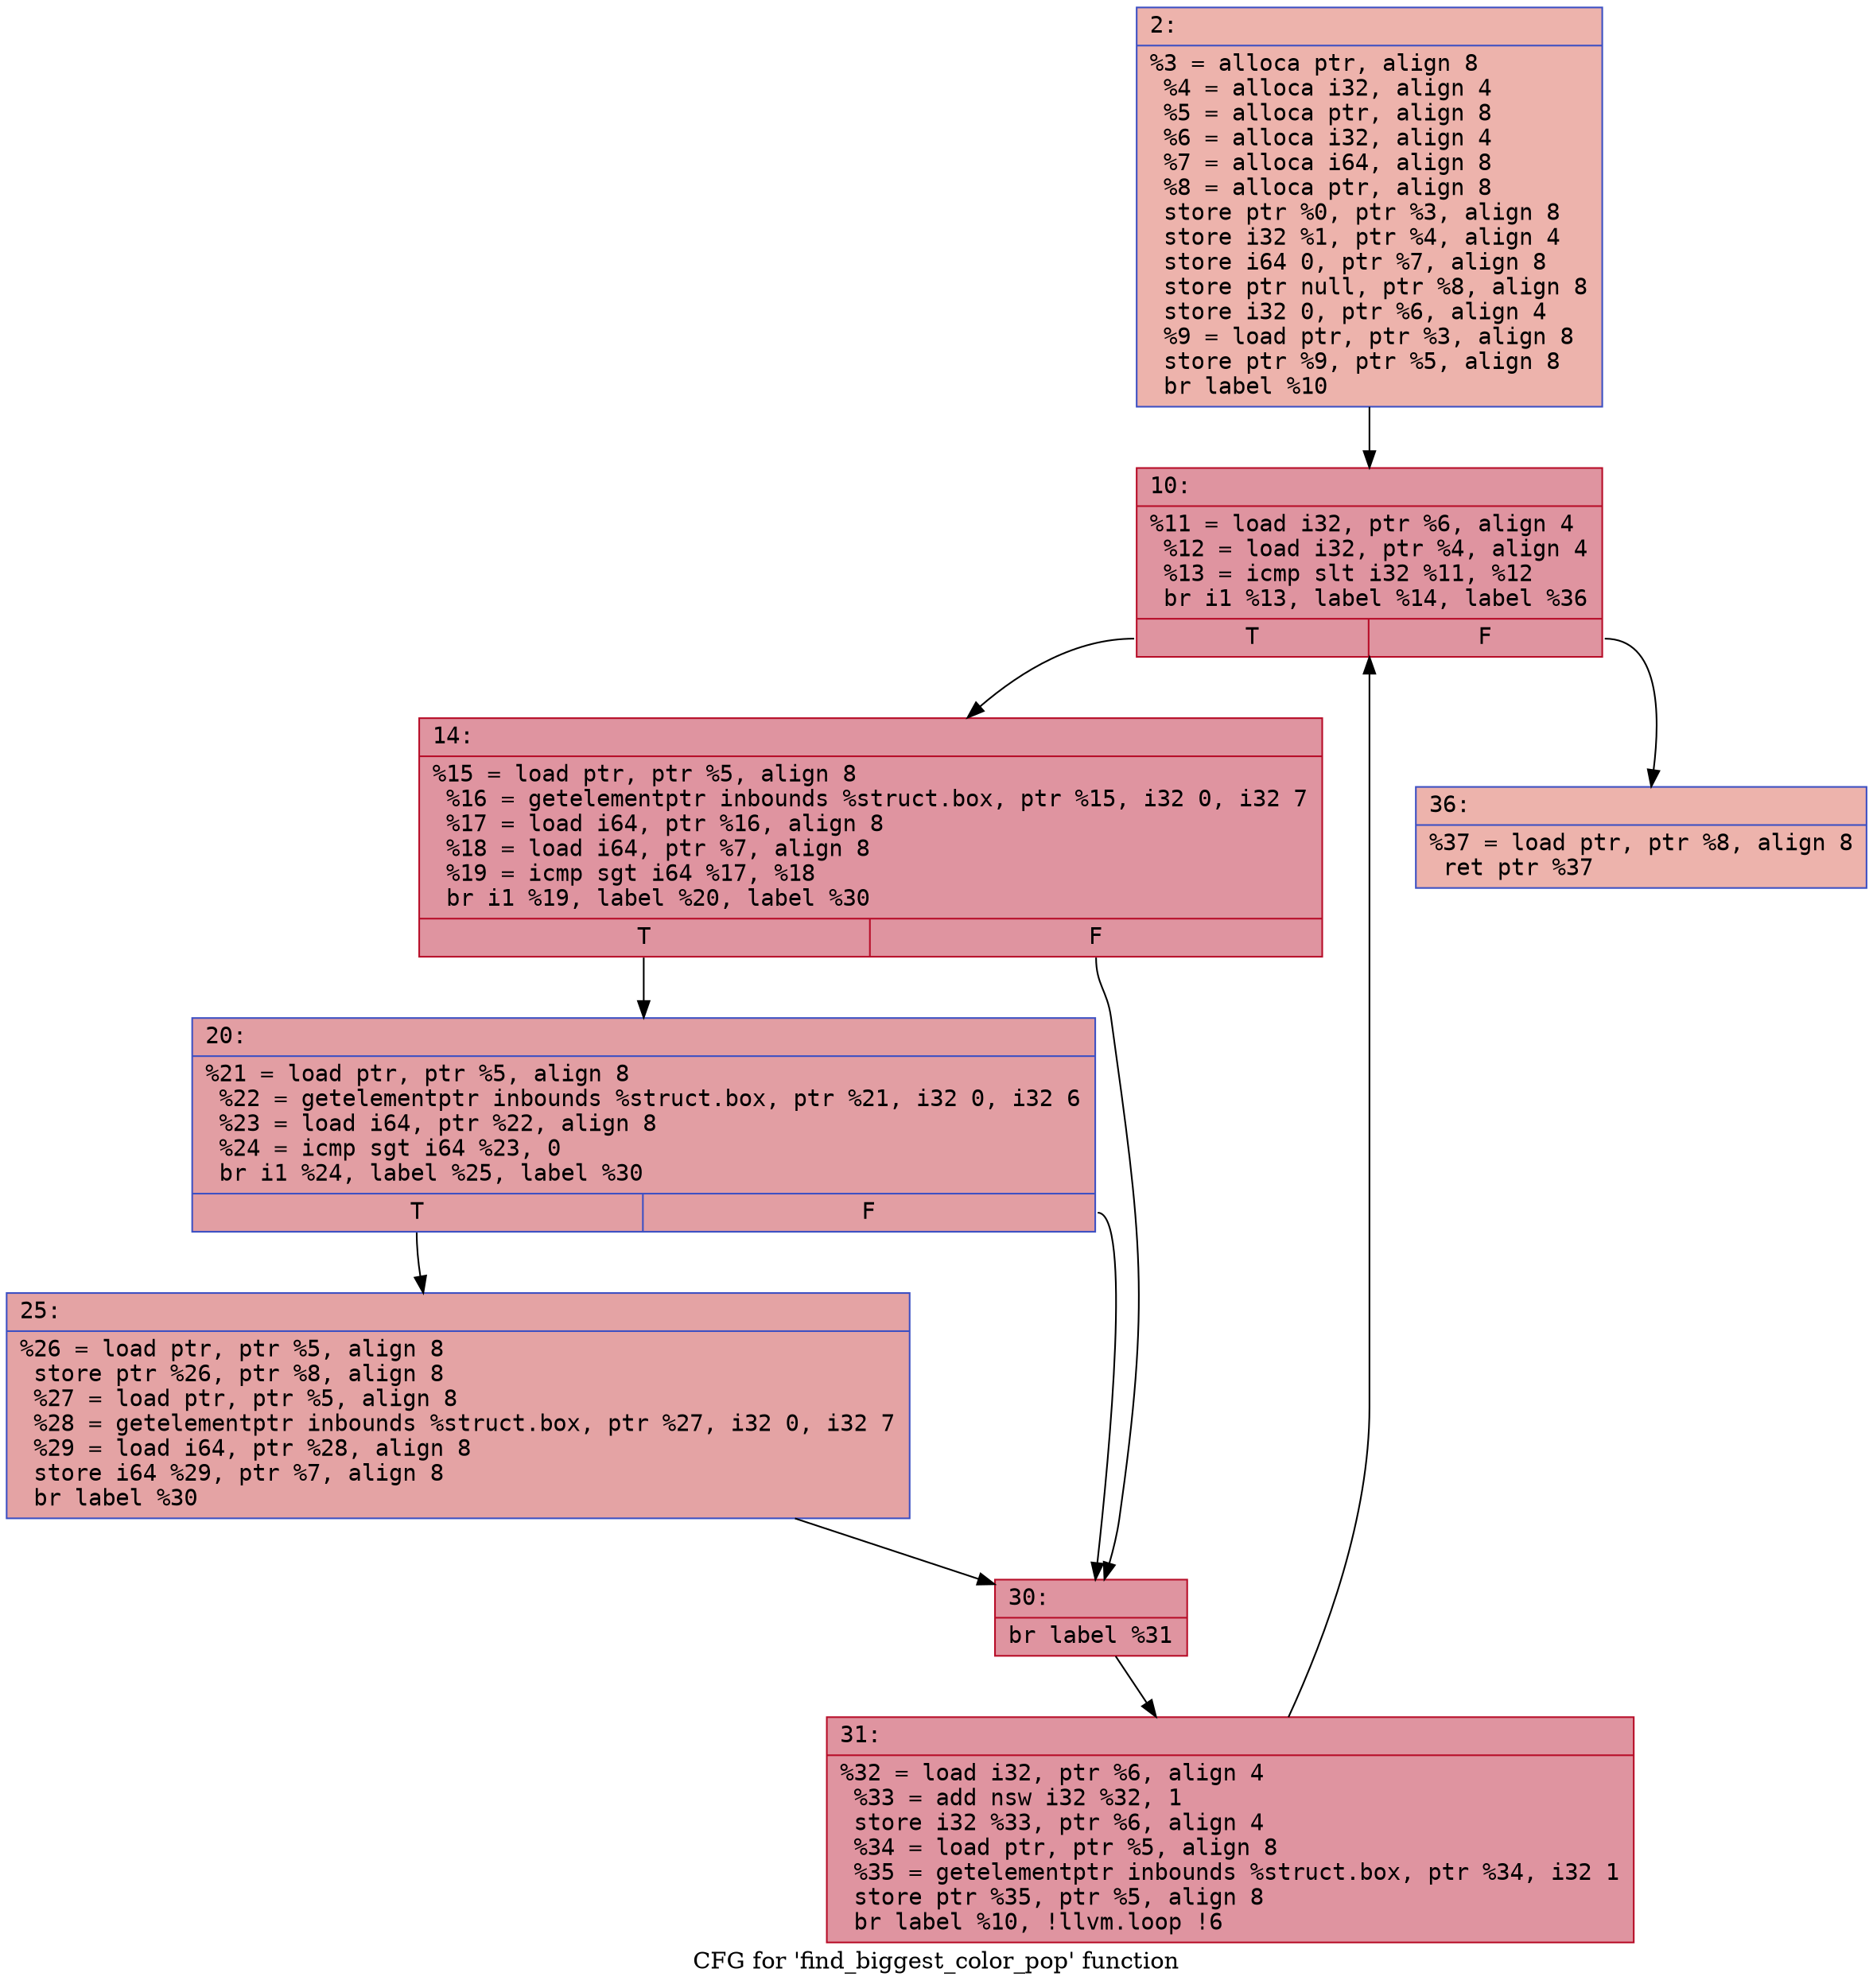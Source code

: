 digraph "CFG for 'find_biggest_color_pop' function" {
	label="CFG for 'find_biggest_color_pop' function";

	Node0x6000017db250 [shape=record,color="#3d50c3ff", style=filled, fillcolor="#d6524470" fontname="Courier",label="{2:\l|  %3 = alloca ptr, align 8\l  %4 = alloca i32, align 4\l  %5 = alloca ptr, align 8\l  %6 = alloca i32, align 4\l  %7 = alloca i64, align 8\l  %8 = alloca ptr, align 8\l  store ptr %0, ptr %3, align 8\l  store i32 %1, ptr %4, align 4\l  store i64 0, ptr %7, align 8\l  store ptr null, ptr %8, align 8\l  store i32 0, ptr %6, align 4\l  %9 = load ptr, ptr %3, align 8\l  store ptr %9, ptr %5, align 8\l  br label %10\l}"];
	Node0x6000017db250 -> Node0x6000017db2a0[tooltip="2 -> 10\nProbability 100.00%" ];
	Node0x6000017db2a0 [shape=record,color="#b70d28ff", style=filled, fillcolor="#b70d2870" fontname="Courier",label="{10:\l|  %11 = load i32, ptr %6, align 4\l  %12 = load i32, ptr %4, align 4\l  %13 = icmp slt i32 %11, %12\l  br i1 %13, label %14, label %36\l|{<s0>T|<s1>F}}"];
	Node0x6000017db2a0:s0 -> Node0x6000017db2f0[tooltip="10 -> 14\nProbability 96.88%" ];
	Node0x6000017db2a0:s1 -> Node0x6000017db480[tooltip="10 -> 36\nProbability 3.12%" ];
	Node0x6000017db2f0 [shape=record,color="#b70d28ff", style=filled, fillcolor="#b70d2870" fontname="Courier",label="{14:\l|  %15 = load ptr, ptr %5, align 8\l  %16 = getelementptr inbounds %struct.box, ptr %15, i32 0, i32 7\l  %17 = load i64, ptr %16, align 8\l  %18 = load i64, ptr %7, align 8\l  %19 = icmp sgt i64 %17, %18\l  br i1 %19, label %20, label %30\l|{<s0>T|<s1>F}}"];
	Node0x6000017db2f0:s0 -> Node0x6000017db340[tooltip="14 -> 20\nProbability 50.00%" ];
	Node0x6000017db2f0:s1 -> Node0x6000017db3e0[tooltip="14 -> 30\nProbability 50.00%" ];
	Node0x6000017db340 [shape=record,color="#3d50c3ff", style=filled, fillcolor="#be242e70" fontname="Courier",label="{20:\l|  %21 = load ptr, ptr %5, align 8\l  %22 = getelementptr inbounds %struct.box, ptr %21, i32 0, i32 6\l  %23 = load i64, ptr %22, align 8\l  %24 = icmp sgt i64 %23, 0\l  br i1 %24, label %25, label %30\l|{<s0>T|<s1>F}}"];
	Node0x6000017db340:s0 -> Node0x6000017db390[tooltip="20 -> 25\nProbability 62.50%" ];
	Node0x6000017db340:s1 -> Node0x6000017db3e0[tooltip="20 -> 30\nProbability 37.50%" ];
	Node0x6000017db390 [shape=record,color="#3d50c3ff", style=filled, fillcolor="#c32e3170" fontname="Courier",label="{25:\l|  %26 = load ptr, ptr %5, align 8\l  store ptr %26, ptr %8, align 8\l  %27 = load ptr, ptr %5, align 8\l  %28 = getelementptr inbounds %struct.box, ptr %27, i32 0, i32 7\l  %29 = load i64, ptr %28, align 8\l  store i64 %29, ptr %7, align 8\l  br label %30\l}"];
	Node0x6000017db390 -> Node0x6000017db3e0[tooltip="25 -> 30\nProbability 100.00%" ];
	Node0x6000017db3e0 [shape=record,color="#b70d28ff", style=filled, fillcolor="#b70d2870" fontname="Courier",label="{30:\l|  br label %31\l}"];
	Node0x6000017db3e0 -> Node0x6000017db430[tooltip="30 -> 31\nProbability 100.00%" ];
	Node0x6000017db430 [shape=record,color="#b70d28ff", style=filled, fillcolor="#b70d2870" fontname="Courier",label="{31:\l|  %32 = load i32, ptr %6, align 4\l  %33 = add nsw i32 %32, 1\l  store i32 %33, ptr %6, align 4\l  %34 = load ptr, ptr %5, align 8\l  %35 = getelementptr inbounds %struct.box, ptr %34, i32 1\l  store ptr %35, ptr %5, align 8\l  br label %10, !llvm.loop !6\l}"];
	Node0x6000017db430 -> Node0x6000017db2a0[tooltip="31 -> 10\nProbability 100.00%" ];
	Node0x6000017db480 [shape=record,color="#3d50c3ff", style=filled, fillcolor="#d6524470" fontname="Courier",label="{36:\l|  %37 = load ptr, ptr %8, align 8\l  ret ptr %37\l}"];
}
